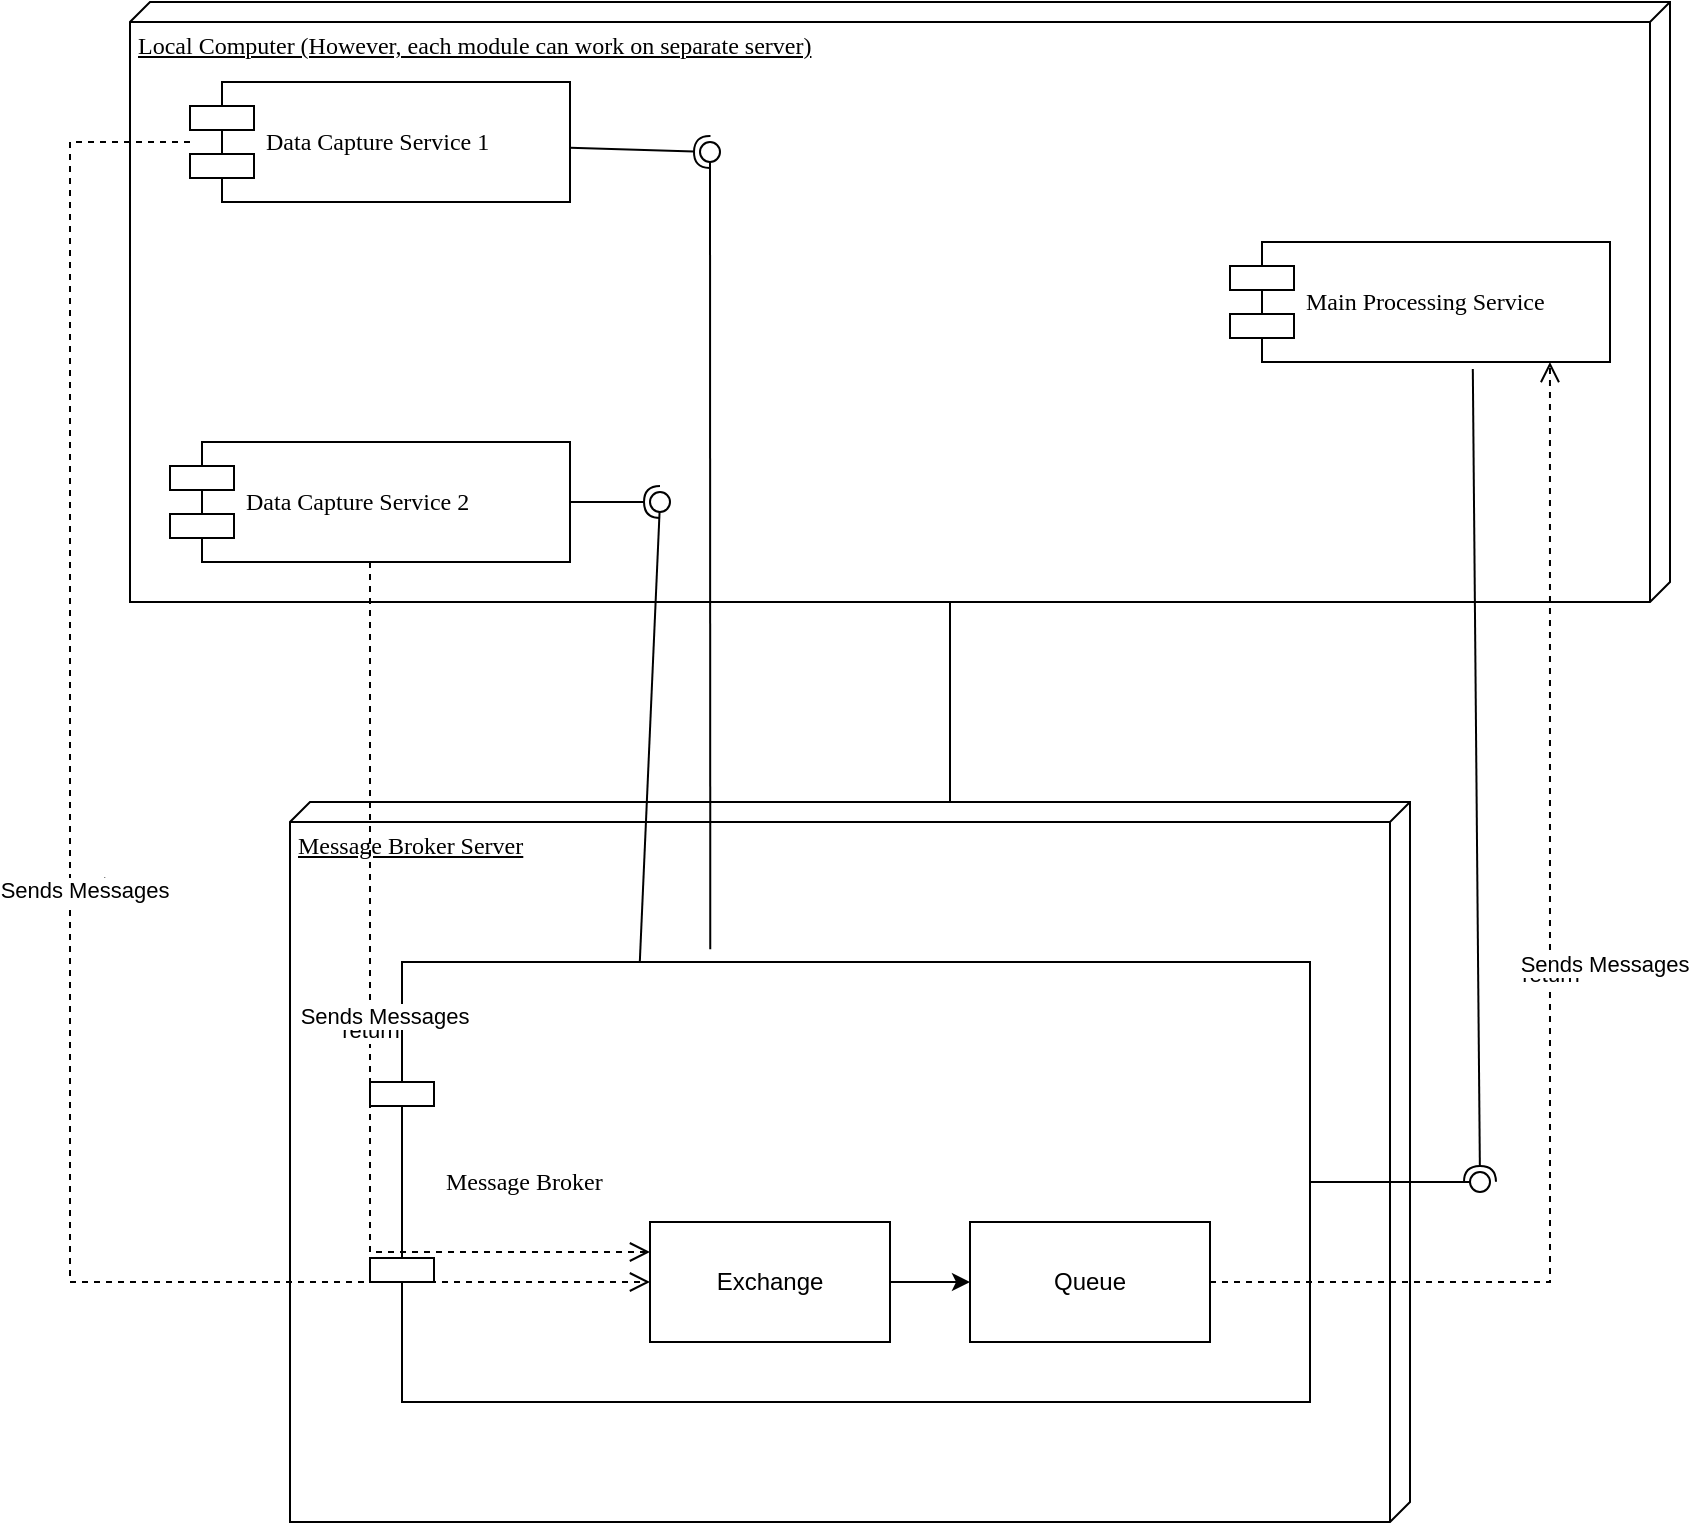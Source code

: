 <mxfile version="20.0.4" type="device"><diagram name="Page-1" id="5f0bae14-7c28-e335-631c-24af17079c00"><mxGraphModel dx="1252" dy="737" grid="1" gridSize="10" guides="1" tooltips="1" connect="1" arrows="1" fold="1" page="1" pageScale="1" pageWidth="1100" pageHeight="850" background="none" math="0" shadow="0"><root><mxCell id="0"/><mxCell id="1" parent="0"/><mxCell id="39150e848f15840c-1" value="Local Computer (However, each module can work on separate server)" style="verticalAlign=top;align=left;spacingTop=8;spacingLeft=2;spacingRight=12;shape=cube;size=10;direction=south;fontStyle=4;html=1;rounded=0;shadow=0;comic=0;labelBackgroundColor=none;strokeWidth=1;fontFamily=Verdana;fontSize=12" parent="1" vertex="1"><mxGeometry x="120" y="70" width="770" height="300" as="geometry"/></mxCell><mxCell id="39150e848f15840c-3" value="Message Broker Server" style="verticalAlign=top;align=left;spacingTop=8;spacingLeft=2;spacingRight=12;shape=cube;size=10;direction=south;fontStyle=4;html=1;rounded=0;shadow=0;comic=0;labelBackgroundColor=none;strokeWidth=1;fontFamily=Verdana;fontSize=12" parent="1" vertex="1"><mxGeometry x="200" y="470" width="560" height="360" as="geometry"/></mxCell><mxCell id="39150e848f15840c-5" value="Data Capture Service 1" style="shape=component;align=left;spacingLeft=36;rounded=0;shadow=0;comic=0;labelBackgroundColor=none;strokeWidth=1;fontFamily=Verdana;fontSize=12;html=1;" parent="1" vertex="1"><mxGeometry x="150" y="110" width="190" height="60" as="geometry"/></mxCell><mxCell id="39150e848f15840c-7" value="Data Capture Service 2" style="shape=component;align=left;spacingLeft=36;rounded=0;shadow=0;comic=0;labelBackgroundColor=none;strokeWidth=1;fontFamily=Verdana;fontSize=12;html=1;" parent="1" vertex="1"><mxGeometry x="140" y="290" width="200" height="60" as="geometry"/></mxCell><mxCell id="39150e848f15840c-10" value="Message Broker" style="shape=component;align=left;spacingLeft=36;rounded=0;shadow=0;comic=0;labelBackgroundColor=none;strokeWidth=1;fontFamily=Verdana;fontSize=12;html=1;" parent="1" vertex="1"><mxGeometry x="240" y="550" width="470" height="220" as="geometry"/></mxCell><mxCell id="39150e848f15840c-18" style="edgeStyle=orthogonalEdgeStyle;rounded=0;html=1;labelBackgroundColor=none;startArrow=none;startFill=0;startSize=8;endArrow=none;endFill=0;endSize=16;fontFamily=Verdana;fontSize=12;" parent="1" source="39150e848f15840c-3" target="39150e848f15840c-1" edge="1"><mxGeometry relative="1" as="geometry"><Array as="points"><mxPoint x="530" y="430"/><mxPoint x="530" y="430"/></Array></mxGeometry></mxCell><mxCell id="_BYX6vnJudUUBNiVgnzw-1" value="Main Processing Service" style="shape=component;align=left;spacingLeft=36;rounded=0;shadow=0;comic=0;labelBackgroundColor=none;strokeWidth=1;fontFamily=Verdana;fontSize=12;html=1;" vertex="1" parent="1"><mxGeometry x="670" y="190" width="190" height="60" as="geometry"/></mxCell><mxCell id="_BYX6vnJudUUBNiVgnzw-4" style="edgeStyle=orthogonalEdgeStyle;rounded=0;orthogonalLoop=1;jettySize=auto;html=1;entryX=0;entryY=0.5;entryDx=0;entryDy=0;" edge="1" parent="1" source="_BYX6vnJudUUBNiVgnzw-2" target="_BYX6vnJudUUBNiVgnzw-3"><mxGeometry relative="1" as="geometry"/></mxCell><mxCell id="_BYX6vnJudUUBNiVgnzw-2" value="Exchange" style="rounded=0;whiteSpace=wrap;html=1;" vertex="1" parent="1"><mxGeometry x="380" y="680" width="120" height="60" as="geometry"/></mxCell><mxCell id="_BYX6vnJudUUBNiVgnzw-3" value="Queue" style="rounded=0;whiteSpace=wrap;html=1;" vertex="1" parent="1"><mxGeometry x="540" y="680" width="120" height="60" as="geometry"/></mxCell><mxCell id="_BYX6vnJudUUBNiVgnzw-9" value="" style="rounded=0;orthogonalLoop=1;jettySize=auto;html=1;endArrow=none;endFill=0;sketch=0;sourcePerimeterSpacing=0;targetPerimeterSpacing=0;" edge="1" target="_BYX6vnJudUUBNiVgnzw-11" parent="1" source="39150e848f15840c-10"><mxGeometry relative="1" as="geometry"><mxPoint x="540" y="365" as="sourcePoint"/></mxGeometry></mxCell><mxCell id="_BYX6vnJudUUBNiVgnzw-10" value="" style="rounded=0;orthogonalLoop=1;jettySize=auto;html=1;endArrow=halfCircle;endFill=0;entryX=0.5;entryY=0.5;endSize=6;strokeWidth=1;sketch=0;exitX=0.639;exitY=1.059;exitDx=0;exitDy=0;exitPerimeter=0;" edge="1" target="_BYX6vnJudUUBNiVgnzw-11" parent="1" source="_BYX6vnJudUUBNiVgnzw-1"><mxGeometry relative="1" as="geometry"><mxPoint x="580" y="365" as="sourcePoint"/></mxGeometry></mxCell><mxCell id="_BYX6vnJudUUBNiVgnzw-11" value="" style="ellipse;whiteSpace=wrap;html=1;align=center;aspect=fixed;resizable=0;points=[];outlineConnect=0;sketch=0;" vertex="1" parent="1"><mxGeometry x="790" y="655" width="10" height="10" as="geometry"/></mxCell><mxCell id="_BYX6vnJudUUBNiVgnzw-21" value="" style="rounded=0;orthogonalLoop=1;jettySize=auto;html=1;endArrow=none;endFill=0;sketch=0;sourcePerimeterSpacing=0;targetPerimeterSpacing=0;exitX=0.287;exitY=0.001;exitDx=0;exitDy=0;exitPerimeter=0;" edge="1" target="_BYX6vnJudUUBNiVgnzw-23" parent="1" source="39150e848f15840c-10"><mxGeometry relative="1" as="geometry"><mxPoint x="90" y="420" as="sourcePoint"/></mxGeometry></mxCell><mxCell id="_BYX6vnJudUUBNiVgnzw-22" value="" style="rounded=0;orthogonalLoop=1;jettySize=auto;html=1;endArrow=halfCircle;endFill=0;entryX=0.5;entryY=0.5;endSize=6;strokeWidth=1;sketch=0;" edge="1" target="_BYX6vnJudUUBNiVgnzw-23" parent="1" source="39150e848f15840c-7"><mxGeometry relative="1" as="geometry"><mxPoint x="450" y="420" as="sourcePoint"/><Array as="points"/></mxGeometry></mxCell><mxCell id="_BYX6vnJudUUBNiVgnzw-23" value="" style="ellipse;whiteSpace=wrap;html=1;align=center;aspect=fixed;resizable=0;points=[];outlineConnect=0;sketch=0;" vertex="1" parent="1"><mxGeometry x="380" y="315" width="10" height="10" as="geometry"/></mxCell><mxCell id="_BYX6vnJudUUBNiVgnzw-26" value="" style="rounded=0;orthogonalLoop=1;jettySize=auto;html=1;endArrow=none;endFill=0;sketch=0;sourcePerimeterSpacing=0;targetPerimeterSpacing=0;exitX=0.362;exitY=-0.029;exitDx=0;exitDy=0;exitPerimeter=0;" edge="1" target="_BYX6vnJudUUBNiVgnzw-28" parent="1" source="39150e848f15840c-10"><mxGeometry relative="1" as="geometry"><mxPoint x="390" y="145" as="sourcePoint"/></mxGeometry></mxCell><mxCell id="_BYX6vnJudUUBNiVgnzw-27" value="" style="rounded=0;orthogonalLoop=1;jettySize=auto;html=1;endArrow=halfCircle;endFill=0;entryX=0.5;entryY=0.5;endSize=6;strokeWidth=1;sketch=0;" edge="1" target="_BYX6vnJudUUBNiVgnzw-28" parent="1" source="39150e848f15840c-5"><mxGeometry relative="1" as="geometry"><mxPoint x="430" y="145" as="sourcePoint"/></mxGeometry></mxCell><mxCell id="_BYX6vnJudUUBNiVgnzw-28" value="" style="ellipse;whiteSpace=wrap;html=1;align=center;aspect=fixed;resizable=0;points=[];outlineConnect=0;sketch=0;" vertex="1" parent="1"><mxGeometry x="405" y="140" width="10" height="10" as="geometry"/></mxCell><mxCell id="_BYX6vnJudUUBNiVgnzw-29" value="return" style="html=1;verticalAlign=bottom;endArrow=open;dashed=1;endSize=8;rounded=0;" edge="1" parent="1" source="39150e848f15840c-5" target="_BYX6vnJudUUBNiVgnzw-2"><mxGeometry x="-0.043" y="20" relative="1" as="geometry"><mxPoint x="360" y="230" as="sourcePoint"/><mxPoint x="280" y="230" as="targetPoint"/><Array as="points"><mxPoint x="90" y="140"/><mxPoint x="90" y="710"/></Array><mxPoint as="offset"/></mxGeometry></mxCell><mxCell id="_BYX6vnJudUUBNiVgnzw-33" value="Sends Messages" style="edgeLabel;html=1;align=center;verticalAlign=middle;resizable=0;points=[];" vertex="1" connectable="0" parent="_BYX6vnJudUUBNiVgnzw-29"><mxGeometry x="-0.058" y="7" relative="1" as="geometry"><mxPoint as="offset"/></mxGeometry></mxCell><mxCell id="_BYX6vnJudUUBNiVgnzw-31" value="return" style="html=1;verticalAlign=bottom;endArrow=open;dashed=1;endSize=8;rounded=0;exitX=0.5;exitY=1;exitDx=0;exitDy=0;entryX=0;entryY=0.25;entryDx=0;entryDy=0;" edge="1" parent="1" source="39150e848f15840c-7" target="_BYX6vnJudUUBNiVgnzw-2"><mxGeometry relative="1" as="geometry"><mxPoint x="670" y="420" as="sourcePoint"/><mxPoint x="590" y="420" as="targetPoint"/><Array as="points"><mxPoint x="240" y="695"/></Array></mxGeometry></mxCell><mxCell id="_BYX6vnJudUUBNiVgnzw-32" value="Sends Messages" style="edgeLabel;html=1;align=center;verticalAlign=middle;resizable=0;points=[];" vertex="1" connectable="0" parent="_BYX6vnJudUUBNiVgnzw-31"><mxGeometry x="-0.064" y="7" relative="1" as="geometry"><mxPoint as="offset"/></mxGeometry></mxCell><mxCell id="_BYX6vnJudUUBNiVgnzw-34" value="return" style="html=1;verticalAlign=bottom;endArrow=open;dashed=1;endSize=8;rounded=0;entryX=0.842;entryY=1;entryDx=0;entryDy=0;exitX=1;exitY=0.5;exitDx=0;exitDy=0;entryPerimeter=0;" edge="1" parent="1" source="_BYX6vnJudUUBNiVgnzw-3" target="_BYX6vnJudUUBNiVgnzw-1"><mxGeometry relative="1" as="geometry"><mxPoint x="910" y="530" as="sourcePoint"/><mxPoint x="830" y="530" as="targetPoint"/><Array as="points"><mxPoint x="830" y="710"/></Array></mxGeometry></mxCell><mxCell id="_BYX6vnJudUUBNiVgnzw-35" value="Sends Messages" style="edgeLabel;html=1;align=center;verticalAlign=middle;resizable=0;points=[];" vertex="1" connectable="0" parent="_BYX6vnJudUUBNiVgnzw-34"><mxGeometry x="0.1" y="1" relative="1" as="geometry"><mxPoint x="28" y="17" as="offset"/></mxGeometry></mxCell></root></mxGraphModel></diagram></mxfile>